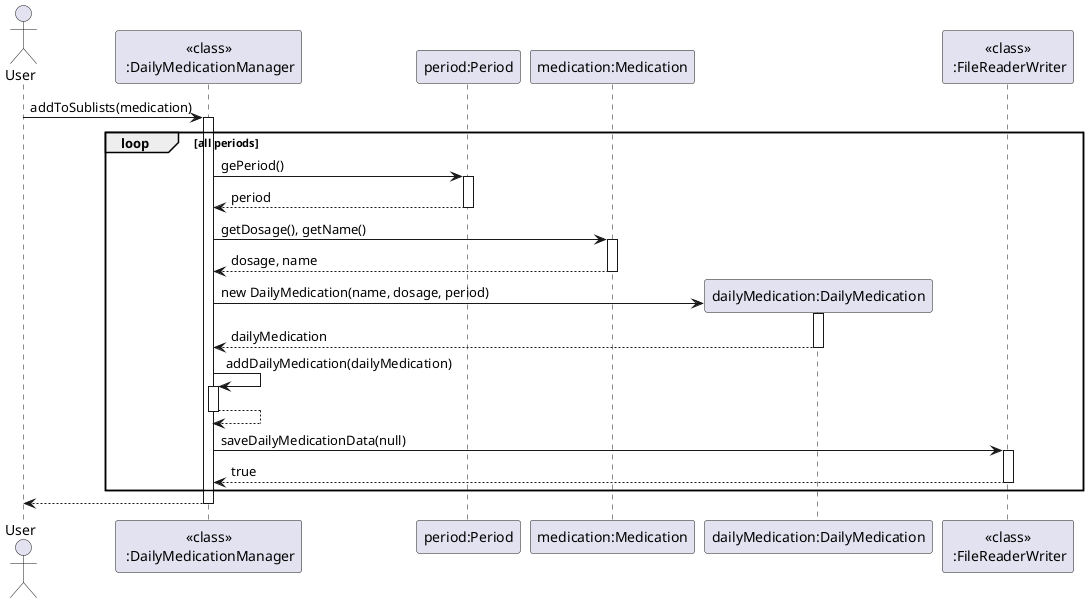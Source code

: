 @startuml
'https://plantuml.com/sequence-diagram
actor User

participant "<<class>>\n :DailyMedicationManager" as DailyMedicationManager
participant "period:Period" as Period
participant "medication:Medication" as Medication

User -> DailyMedicationManager: addToSublists(medication)
activate DailyMedicationManager
    loop all periods
        DailyMedicationManager -> Period: gePeriod()
        activate Period
        return period
        deactivate Period
        DailyMedicationManager -> Medication: getDosage(), getName()
        activate Medication
        return dosage, name
        deactivate Medication
        DailyMedicationManager -> "dailyMedication:DailyMedication" as DailyMeds ** : new DailyMedication(name, dosage, period)
        activate DailyMeds
        return dailyMedication
        deactivate DailyMeds
        DailyMedicationManager -> DailyMedicationManager: addDailyMedication(dailyMedication)
        activate DailyMedicationManager
        return
        participant "<<class>>\n :FileReaderWriter" as FileReaderWriter
        DailyMedicationManager -> FileReaderWriter: saveDailyMedicationData(null)
        activate FileReaderWriter
        return true
    end
DailyMedicationManager --> User
deactivate DailyMedicationManager
@enduml